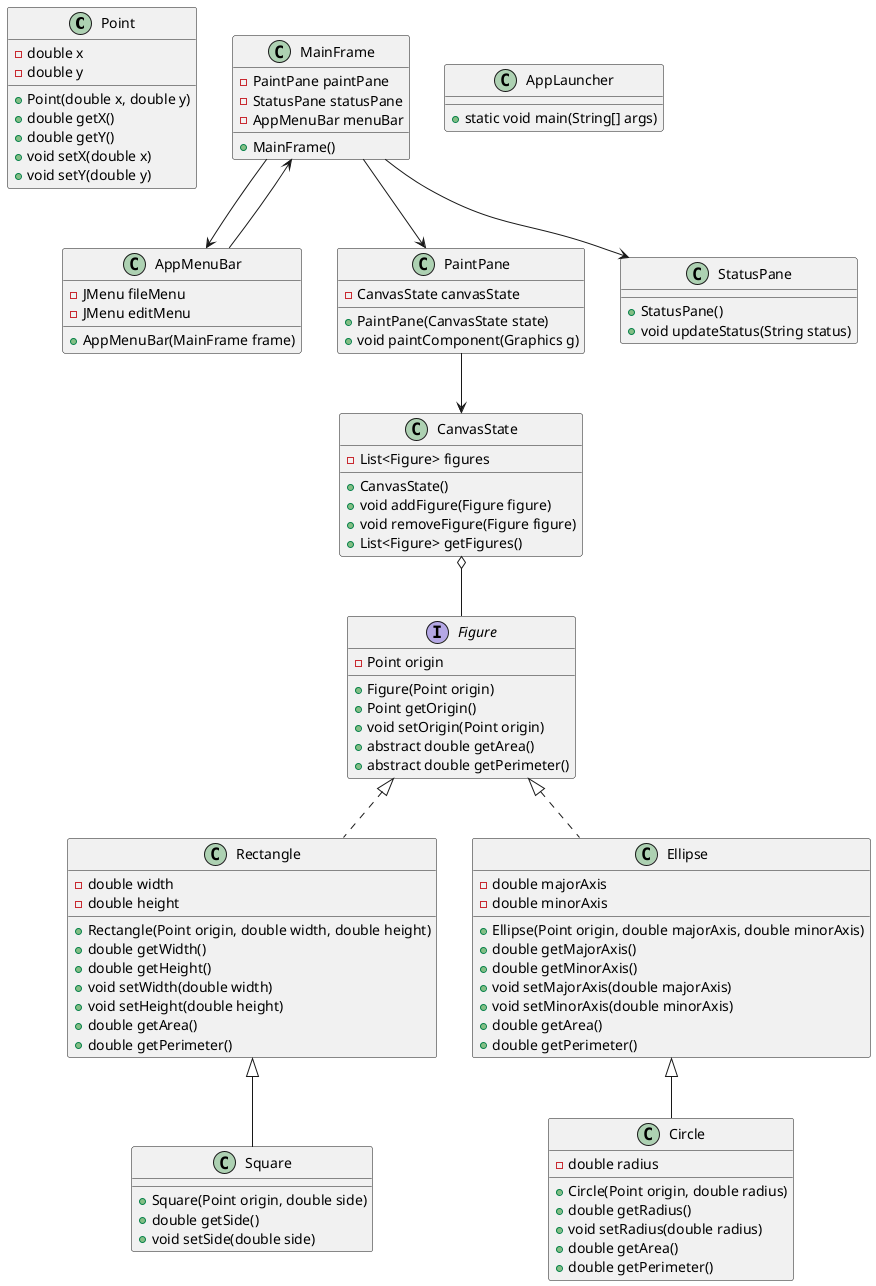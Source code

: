 @startuml
'https://plantuml.com/sequence-diagram

@startuml

class Point {
  - double x
  - double y
  + Point(double x, double y)
  + double getX()
  + double getY()
  + void setX(double x)
  + void setY(double y)
}

interface Figure {
  - Point origin
  + Figure(Point origin)
  + Point getOrigin()
  + void setOrigin(Point origin)
  + abstract double getArea()
  + abstract double getPerimeter()
}

class Rectangle implements Figure {
  - double width
  - double height
  + Rectangle(Point origin, double width, double height)
  + double getWidth()
  + double getHeight()
  + void setWidth(double width)
  + void setHeight(double height)
  + double getArea()
  + double getPerimeter()
}

class Square extends Rectangle {
  + Square(Point origin, double side)
  + double getSide()
  + void setSide(double side)
}

class Circle extends Ellipse {
  - double radius
  + Circle(Point origin, double radius)
  + double getRadius()
  + void setRadius(double radius)
  + double getArea()
  + double getPerimeter()
}

class Ellipse implements Figure {
  - double majorAxis
  - double minorAxis
  + Ellipse(Point origin, double majorAxis, double minorAxis)
  + double getMajorAxis()
  + double getMinorAxis()
  + void setMajorAxis(double majorAxis)
  + void setMinorAxis(double minorAxis)
  + double getArea()
  + double getPerimeter()
}

class CanvasState {
  - List<Figure> figures
  + CanvasState()
  + void addFigure(Figure figure)
  + void removeFigure(Figure figure)
  + List<Figure> getFigures()
}

class AppLauncher {
  + static void main(String[] args)
}

class AppMenuBar {
  - JMenu fileMenu
  - JMenu editMenu
  + AppMenuBar(MainFrame frame)
}

class MainFrame {
  - PaintPane paintPane
  - StatusPane statusPane
  - AppMenuBar menuBar
  + MainFrame()
}

class PaintPane {
  - CanvasState canvasState
  + PaintPane(CanvasState state)
  + void paintComponent(Graphics g)
}

class StatusPane {
  + StatusPane()
  + void updateStatus(String status)
}







CanvasState o-- Figure
PaintPane --> CanvasState
MainFrame --> PaintPane
MainFrame --> StatusPane
MainFrame --> AppMenuBar
AppMenuBar --> MainFrame

@enduml

